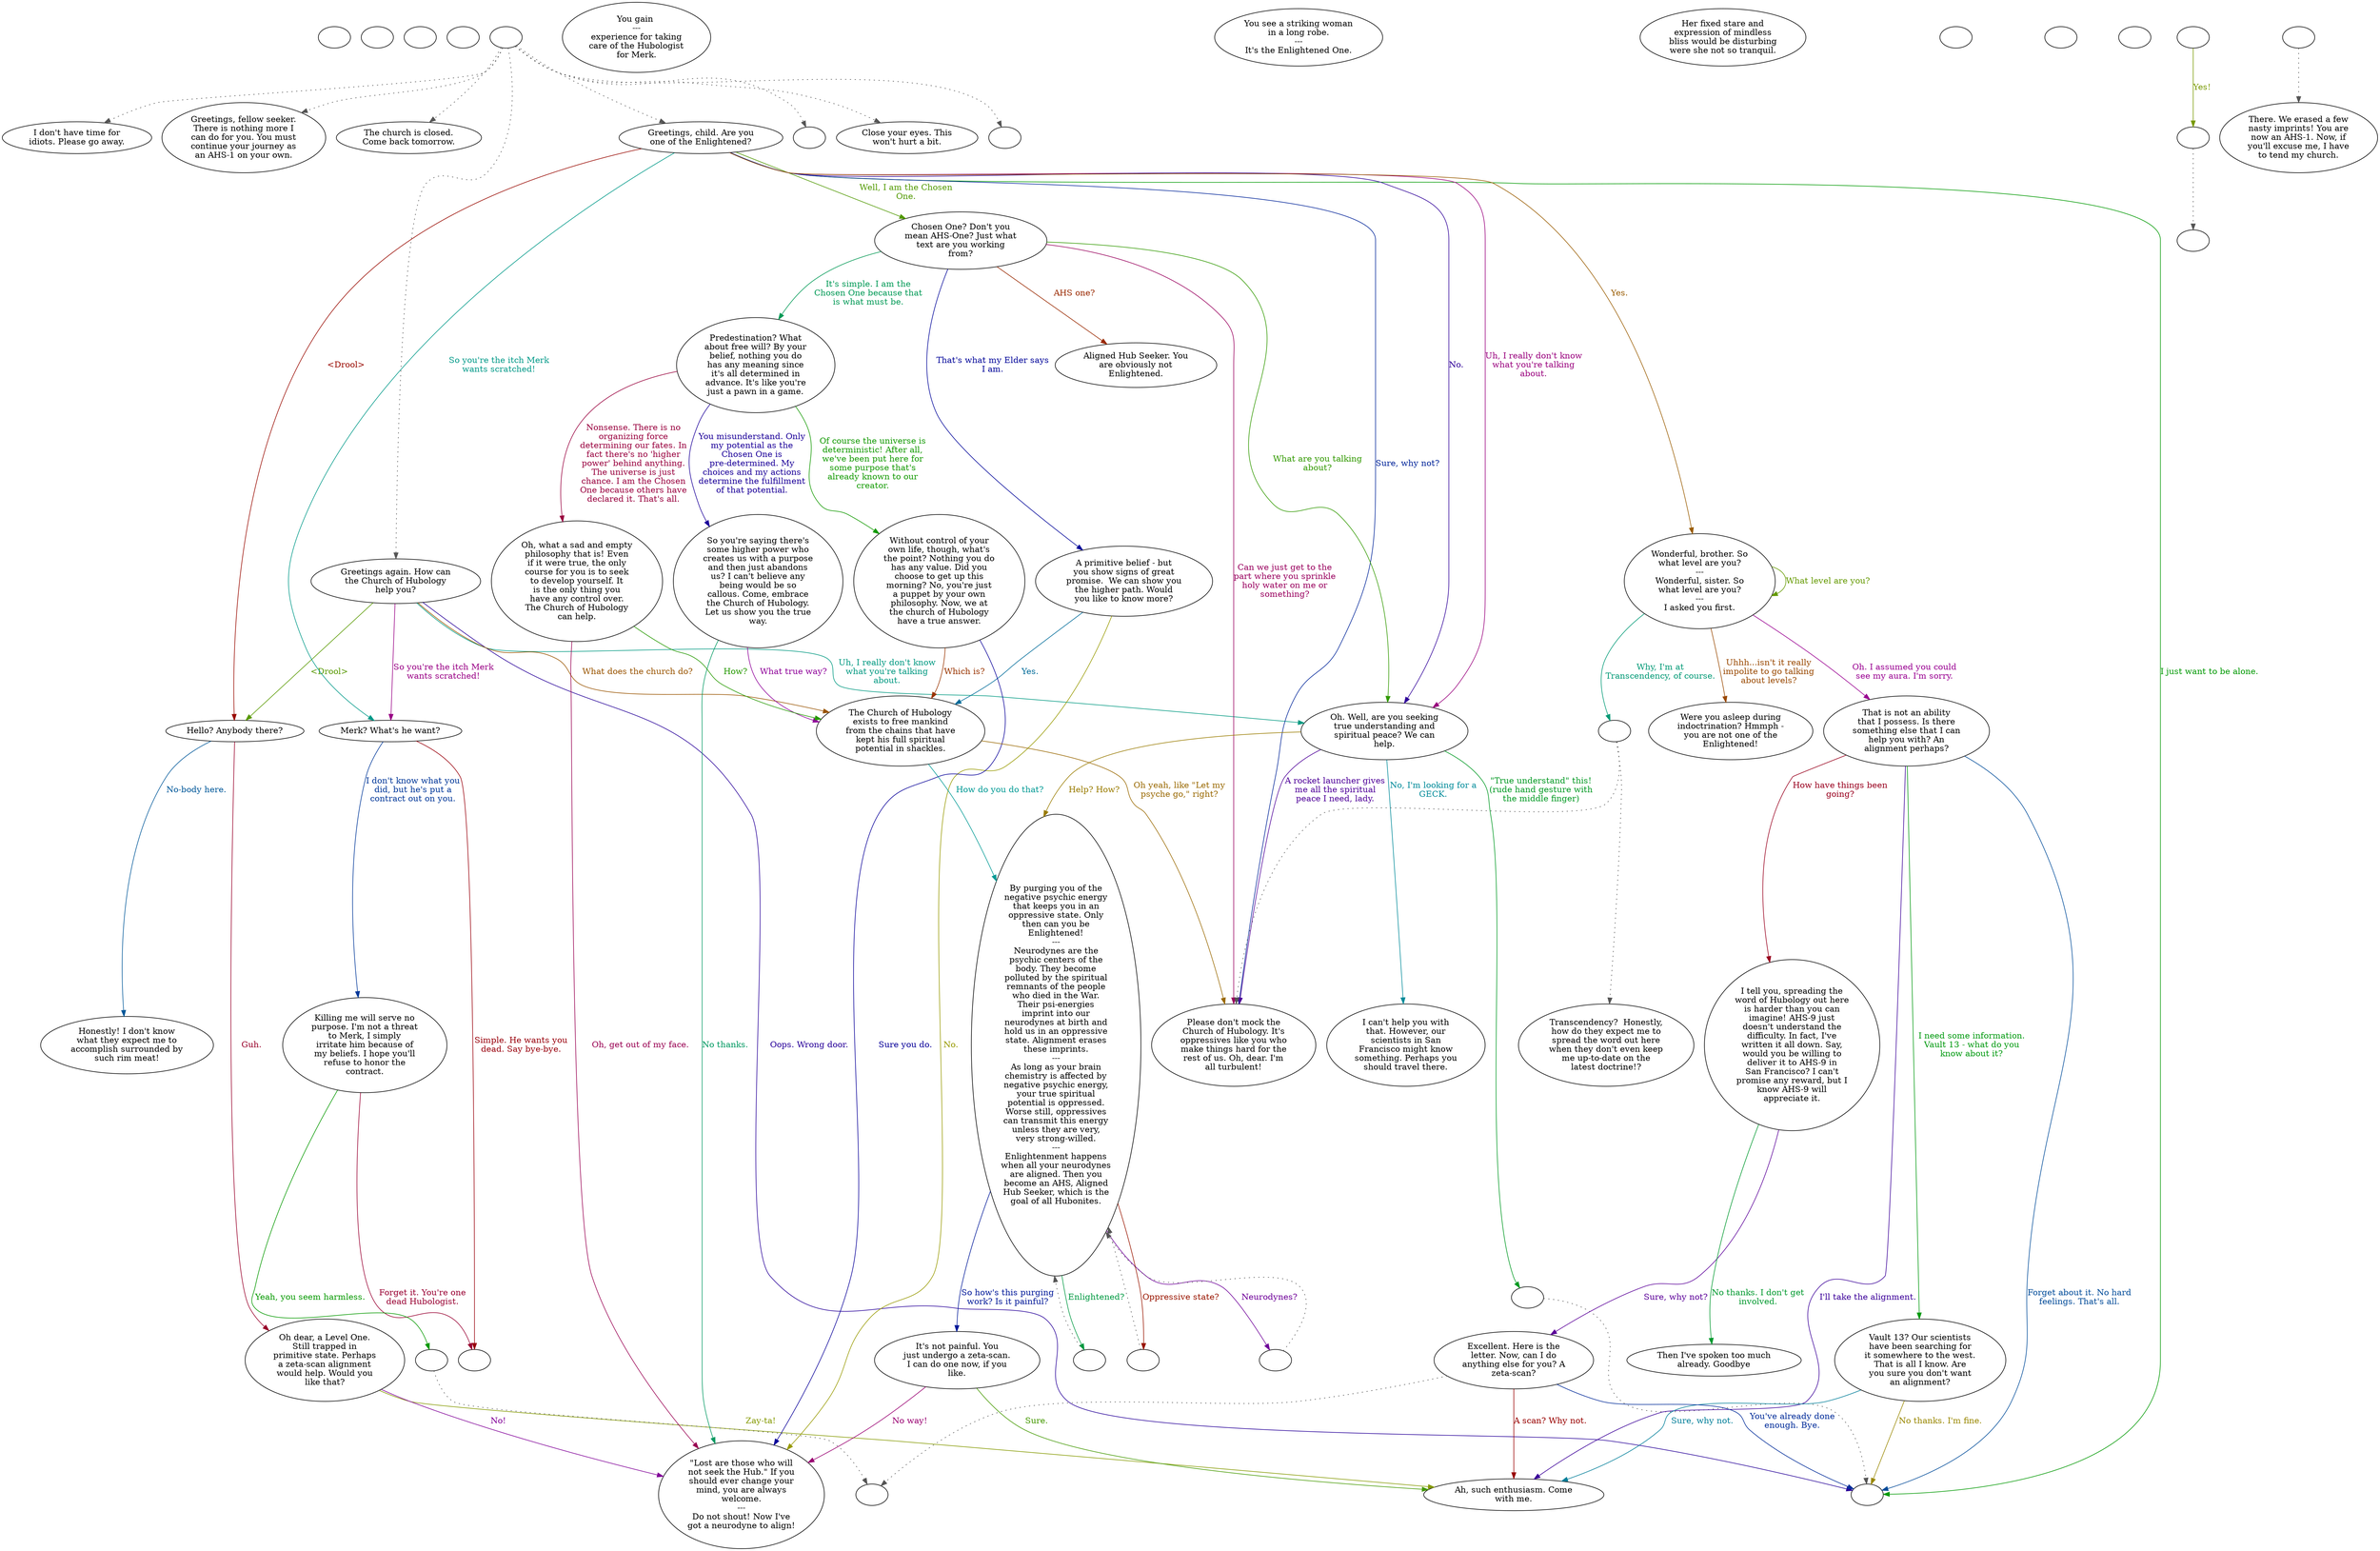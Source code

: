 digraph scenlone {
  "checkPartyMembersNearDoor" [style=filled       fillcolor="#FFFFFF"       color="#000000"]
  "checkPartyMembersNearDoor" [label=""]
  "start" [style=filled       fillcolor="#FFFFFF"       color="#000000"]
  "start" [label=""]
  "critter_p_proc" [style=filled       fillcolor="#FFFFFF"       color="#000000"]
  "critter_p_proc" [label=""]
  "pickup_p_proc" [style=filled       fillcolor="#FFFFFF"       color="#000000"]
  "pickup_p_proc" [label=""]
  "talk_p_proc" [style=filled       fillcolor="#FFFFFF"       color="#000000"]
  "talk_p_proc" -> "Node033" [style=dotted color="#555555"]
  "talk_p_proc" -> "Node036" [style=dotted color="#555555"]
  "talk_p_proc" -> "Node037" [style=dotted color="#555555"]
  "talk_p_proc" -> "Node031" [style=dotted color="#555555"]
  "talk_p_proc" -> "Node001" [style=dotted color="#555555"]
  "talk_p_proc" -> "warpToPos" [style=dotted color="#555555"]
  "talk_p_proc" -> "Node034" [style=dotted color="#555555"]
  "talk_p_proc" -> "warpBackToPos" [style=dotted color="#555555"]
  "talk_p_proc" [label=""]
  "destroy_p_proc" [style=filled       fillcolor="#FFFFFF"       color="#000000"]
  "destroy_p_proc" [label="You gain \n---\nexperience for taking\ncare of the Hubologist\nfor Merk."]
  "look_at_p_proc" [style=filled       fillcolor="#FFFFFF"       color="#000000"]
  "look_at_p_proc" [label="You see a striking woman\nin a long robe.\n---\nIt's the Enlightened One."]
  "description_p_proc" [style=filled       fillcolor="#FFFFFF"       color="#000000"]
  "description_p_proc" [label="Her fixed stare and\nexpression of mindless\nbliss would be disturbing\nwere she not so tranquil."]
  "use_skill_on_p_proc" [style=filled       fillcolor="#FFFFFF"       color="#000000"]
  "use_skill_on_p_proc" [label=""]
  "damage_p_proc" [style=filled       fillcolor="#FFFFFF"       color="#000000"]
  "damage_p_proc" [label=""]
  "map_enter_p_proc" [style=filled       fillcolor="#FFFFFF"       color="#000000"]
  "map_enter_p_proc" [label=""]
  "Node998" [style=filled       fillcolor="#FFFFFF"       color="#000000"]
  "Node998" [label=""]
  "Node999" [style=filled       fillcolor="#FFFFFF"       color="#000000"]
  "Node999" [label=""]
  "Node001" [style=filled       fillcolor="#FFFFFF"       color="#000000"]
  "Node001" [label="Greetings, child. Are you\none of the Enlightened?"]
  "Node001" -> "Node002" [label="<Drool>" color="#990900" fontcolor="#990900"]
  "Node001" -> "Node004" [label="Sure, why not?" color="#002499" fontcolor="#002499"]
  "Node001" -> "Node005" [label="Well, I am the Chosen\nOne." color="#519900" fontcolor="#519900"]
  "Node001" -> "Node006" [label="Uh, I really don't know\nwhat you're talking\nabout." color="#99007D" fontcolor="#99007D"]
  "Node001" -> "Node007" [label="So you're the itch Merk\nwants scratched!" color="#009988" fontcolor="#009988"]
  "Node001" -> "Node008" [label="Yes." color="#995B00" fontcolor="#995B00"]
  "Node001" -> "Node006" [label="No." color="#2F0099" fontcolor="#2F0099"]
  "Node001" -> "Node999" [label="I just want to be alone." color="#009902" fontcolor="#009902"]
  "Node002" [style=filled       fillcolor="#FFFFFF"       color="#000000"]
  "Node002" [label="Hello? Anybody there?"]
  "Node002" -> "Node003" [label="Guh." color="#99002A" fontcolor="#99002A"]
  "Node002" -> "Node009" [label="No-body here." color="#005799" fontcolor="#005799"]
  "Node003" [style=filled       fillcolor="#FFFFFF"       color="#000000"]
  "Node003" [label="Oh dear, a Level One.\nStill trapped in\nprimitive state. Perhaps\na zeta-scan alignment\nwould help. Would you\nlike that?"]
  "Node003" -> "Node010" [label="Zay-ta!" color="#849900" fontcolor="#849900"]
  "Node003" -> "Node011" [label="No!" color="#820099" fontcolor="#820099"]
  "Node004" [style=filled       fillcolor="#FFFFFF"       color="#000000"]
  "Node004" [label="Please don't mock the\nChurch of Hubology. It's\noppressives like you who\nmake things hard for the\nrest of us. Oh, dear. I'm\nall turbulent!"]
  "Node005" [style=filled       fillcolor="#FFFFFF"       color="#000000"]
  "Node005" [label="Chosen One? Don't you\nmean AHS-One? Just what\ntext are you working\nfrom?"]
  "Node005" -> "Node012" [label="It's simple. I am the\nChosen One because that\nis what must be." color="#009955" fontcolor="#009955"]
  "Node005" -> "Node013" [label="AHS one?" color="#992800" fontcolor="#992800"]
  "Node005" -> "Node014" [label="That's what my Elder says\nI am." color="#000499" fontcolor="#000499"]
  "Node005" -> "Node006" [label="What are you talking\nabout?" color="#319900" fontcolor="#319900"]
  "Node005" -> "Node004" [label="Can we just get to the\npart where you sprinkle\nholy water on me or\nsomething?" color="#99005E" fontcolor="#99005E"]
  "Node006" [style=filled       fillcolor="#FFFFFF"       color="#000000"]
  "Node006" [label="Oh. Well, are you seeking\ntrue understanding and\nspiritual peace? We can\nhelp."]
  "Node006" -> "Node015" [label="No, I'm looking for a\nGECK." color="#008A99" fontcolor="#008A99"]
  "Node006" -> "Node016" [label="Help? How?" color="#997B00" fontcolor="#997B00"]
  "Node006" -> "Node004" [label="A rocket launcher gives\nme all the spiritual\npeace I need, lady." color="#4E0099" fontcolor="#4E0099"]
  "Node006" -> "Node999a" [label="\"True understand\" this!\n(rude hand gesture with\nthe middle finger)" color="#009922" fontcolor="#009922"]
  "Node007" [style=filled       fillcolor="#FFFFFF"       color="#000000"]
  "Node007" [label="Merk? What's he want?"]
  "Node007" -> "Node998" [label="Simple. He wants you\ndead. Say bye-bye." color="#99000B" fontcolor="#99000B"]
  "Node007" -> "Node032" [label="I don't know what you\ndid, but he's put a\ncontract out on you." color="#003799" fontcolor="#003799"]
  "Node008" [style=filled       fillcolor="#FFFFFF"       color="#000000"]
  "Node008" [label="Wonderful, brother. So\nwhat level are you?\n---\nWonderful, sister. So\nwhat level are you?\n---\nI asked you first."]
  "Node008" -> "Node008" [label="What level are you?" color="#649900" fontcolor="#649900"]
  "Node008" -> "Node019" [label="Oh. I assumed you could\nsee my aura. I'm sorry." color="#990091" fontcolor="#990091"]
  "Node008" -> "Node224a" [label="Why, I'm at\nTranscendency, of course." color="#009975" fontcolor="#009975"]
  "Node008" -> "Node023" [label="Uhhh...isn't it really\nimpolite to go talking\nabout levels?" color="#994800" fontcolor="#994800"]
  "Node009" [style=filled       fillcolor="#FFFFFF"       color="#000000"]
  "Node009" [label="Honestly! I don't know\nwhat they expect me to\naccomplish surrounded by\nsuch rim meat!"]
  "Node010" [style=filled       fillcolor="#FFFFFF"       color="#000000"]
  "Node010" [label="Ah, such enthusiasm. Come\nwith me."]
  "Node011" [style=filled       fillcolor="#FFFFFF"       color="#000000"]
  "Node011" [label="\"Lost are those who will\nnot seek the Hub.\" If you\nshould ever change your\nmind, you are always\nwelcome.\n---\nDo not shout! Now I've\ngot a neurodyne to align!"]
  "Node012" [style=filled       fillcolor="#FFFFFF"       color="#000000"]
  "Node012" [label="Predestination? What\nabout free will? By your\nbelief, nothing you do\nhas any meaning since\nit's all determined in\nadvance. It's like you're\njust a pawn in a game."]
  "Node012" -> "Node024" [label="You misunderstand. Only\nmy potential as the\nChosen One is\npre-determined. My\nchoices and my actions\ndetermine the fulfillment\nof that potential." color="#1B0099" fontcolor="#1B0099"]
  "Node012" -> "Node025" [label="Of course the universe is\ndeterministic! After all,\nwe've been put here for\nsome purpose that's\nalready known to our\ncreator." color="#119900" fontcolor="#119900"]
  "Node012" -> "Node026" [label="Nonsense. There is no\norganizing force\ndetermining our fates. In\nfact there's no 'higher\npower' behind anything.\nThe universe is just\nchance. I am the Chosen\nOne because others have\ndeclared it. That's all." color="#99003E" fontcolor="#99003E"]
  "Node013" [style=filled       fillcolor="#FFFFFF"       color="#000000"]
  "Node013" [label="Aligned Hub Seeker. You\nare obviously not\nEnlightened."]
  "Node014" [style=filled       fillcolor="#FFFFFF"       color="#000000"]
  "Node014" [label="A primitive belief - but\nyou show signs of great\npromise.  We can show you\nthe higher path. Would\nyou like to know more?"]
  "Node014" -> "Node018" [label="Yes." color="#006B99" fontcolor="#006B99"]
  "Node014" -> "Node011" [label="No." color="#979900" fontcolor="#979900"]
  "Node015" [style=filled       fillcolor="#FFFFFF"       color="#000000"]
  "Node015" [label="I can't help you with\nthat. However, our\nscientists in San\nFrancisco might know\nsomething. Perhaps you\nshould travel there."]
  "Node016" [style=filled       fillcolor="#FFFFFF"       color="#000000"]
  "Node016" [label="By purging you of the\nnegative psychic energy\nthat keeps you in an\noppressive state. Only\nthen can you be\nEnlightened!\n---\nNeurodynes are the\npsychic centers of the\nbody. They become\npolluted by the spiritual\nremnants of the people\nwho died in the War.\nTheir psi-energies\nimprint into our\nneurodynes at birth and\nhold us in an oppressive\nstate. Alignment erases\nthese imprints.\n---\nAs long as your brain\nchemistry is affected by\nnegative psychic energy,\nyour true spiritual\npotential is oppressed.\nWorse still, oppressives\ncan transmit this energy\nunless they are very,\nvery strong-willed.\n---\nEnlightenment happens\nwhen all your neurodynes\nare aligned. Then you\nbecome an AHS, Aligned\nHub Seeker, which is the\ngoal of all Hubonites."]
  "Node016" -> "Node0161" [label="Neurodynes?" color="#6E0099" fontcolor="#6E0099"]
  "Node016" -> "Node0163" [label="Enlightened?" color="#009941" fontcolor="#009941"]
  "Node016" -> "Node0162" [label="Oppressive state?" color="#991500" fontcolor="#991500"]
  "Node016" -> "Node017" [label="So how's this purging\nwork? Is it painful?" color="#001899" fontcolor="#001899"]
  "Node017" [style=filled       fillcolor="#FFFFFF"       color="#000000"]
  "Node017" [label="It's not painful. You\njust undergo a zeta-scan.\nI can do one now, if you\nlike."]
  "Node017" -> "Node010" [label="Sure." color="#449900" fontcolor="#449900"]
  "Node017" -> "Node011" [label="No way!" color="#990071" fontcolor="#990071"]
  "Node018" [style=filled       fillcolor="#FFFFFF"       color="#000000"]
  "Node018" [label="The Church of Hubology\nexists to free mankind\nfrom the chains that have\nkept his full spiritual\npotential in shackles."]
  "Node018" -> "Node016" [label="How do you do that?" color="#009994" fontcolor="#009994"]
  "Node018" -> "Node004" [label="Oh yeah, like \"Let my\npsyche go,\" right?" color="#996800" fontcolor="#996800"]
  "Node019" [style=filled       fillcolor="#FFFFFF"       color="#000000"]
  "Node019" [label="That is not an ability\nthat I possess. Is there\nsomething else that I can\nhelp you with? An\nalignment perhaps?"]
  "Node019" -> "Node010" [label="I'll take the alignment." color="#3B0099" fontcolor="#3B0099"]
  "Node019" -> "Node027" [label="I need some information.\nVault 13 - what do you\nknow about it?" color="#00990E" fontcolor="#00990E"]
  "Node019" -> "Node028" [label="How have things been\ngoing?" color="#99001E" fontcolor="#99001E"]
  "Node019" -> "Node999" [label="Forget about it. No hard\nfeelings. That's all." color="#004B99" fontcolor="#004B99"]
  "Node020" [style=filled       fillcolor="#FFFFFF"       color="#000000"]
  "Node020" [label=" "]
  "Node020" -> "Node021a" [label="Yes!" color="#789900" fontcolor="#789900"]
  "Node021" [style=filled       fillcolor="#FFFFFF"       color="#000000"]
  "Node021" [label=" "]
  "Node022" [style=filled       fillcolor="#FFFFFF"       color="#000000"]
  "Node022" [label="Transcendency?  Honestly,\nhow do they expect me to\nspread the word out here\nwhen they don't even keep\nme up-to-date on the\nlatest doctrine!?"]
  "Node023" [style=filled       fillcolor="#FFFFFF"       color="#000000"]
  "Node023" [label="Were you asleep during\nindoctrination? Hmmph -\nyou are not one of the\nEnlightened!"]
  "Node024" [style=filled       fillcolor="#FFFFFF"       color="#000000"]
  "Node024" [label="So you're saying there's\nsome higher power who\ncreates us with a purpose\nand then just abandons\nus? I can't believe any\nbeing would be so\ncallous. Come, embrace\nthe Church of Hubology.\nLet us show you the true\nway."]
  "Node024" -> "Node018" [label="What true way?" color="#8E0099" fontcolor="#8E0099"]
  "Node024" -> "Node011" [label="No thanks." color="#009961" fontcolor="#009961"]
  "Node025" [style=filled       fillcolor="#FFFFFF"       color="#000000"]
  "Node025" [label="Without control of your\nown life, though, what's\nthe point? Nothing you do\nhas any value. Did you\nchoose to get up this\nmorning? No, you're just\na puppet by your own\nphilosophy. Now, we at\nthe church of Hubology\nhave a true answer."]
  "Node025" -> "Node018" [label="Which is?" color="#993400" fontcolor="#993400"]
  "Node025" -> "Node011" [label="Sure you do." color="#080099" fontcolor="#080099"]
  "Node026" [style=filled       fillcolor="#FFFFFF"       color="#000000"]
  "Node026" [label="Oh, what a sad and empty\nphilosophy that is! Even\nif it were true, the only\ncourse for you is to seek\nto develop yourself. It\nis the only thing you\nhave any control over.\nThe Church of Hubology\ncan help."]
  "Node026" -> "Node018" [label="How?" color="#259900" fontcolor="#259900"]
  "Node026" -> "Node011" [label="Oh, get out of my face." color="#990052" fontcolor="#990052"]
  "Node027" [style=filled       fillcolor="#FFFFFF"       color="#000000"]
  "Node027" [label="Vault 13? Our scientists\nhave been searching for\nit somewhere to the west.\nThat is all I know. Are\nyou sure you don't want\nan alignment?"]
  "Node027" -> "Node010" [label="Sure, why not." color="#007E99" fontcolor="#007E99"]
  "Node027" -> "Node999" [label="No thanks. I'm fine." color="#998700" fontcolor="#998700"]
  "Node028" [style=filled       fillcolor="#FFFFFF"       color="#000000"]
  "Node028" [label="I tell you, spreading the\nword of Hubology out here\nis harder than you can\nimagine! AHS-9 just\ndoesn't understand the\ndifficulty. In fact, I've\nwritten it all down. Say,\nwould you be willing to\ndeliver it to AHS-9 in\nSan Francisco? I can't\npromise any reward, but I\nknow AHS-9 will\nappreciate it."]
  "Node028" -> "Node029" [label="Sure, why not?" color="#5B0099" fontcolor="#5B0099"]
  "Node028" -> "Node030" [label="No thanks. I don't get\ninvolved." color="#00992E" fontcolor="#00992E"]
  "Node029" [style=filled       fillcolor="#FFFFFF"       color="#000000"]
  "Node029" -> "giveLetter" [style=dotted color="#555555"]
  "Node029" [label="Excellent. Here is the\nletter. Now, can I do\nanything else for you? A\nzeta-scan?"]
  "Node029" -> "Node010" [label="A scan? Why not." color="#990100" fontcolor="#990100"]
  "Node029" -> "Node999" [label="You've already done\nenough. Bye." color="#002B99" fontcolor="#002B99"]
  "Node030" [style=filled       fillcolor="#FFFFFF"       color="#000000"]
  "Node030" [label="Then I've spoken too much\nalready. Goodbye"]
  "Node031" [style=filled       fillcolor="#FFFFFF"       color="#000000"]
  "Node031" [label="Greetings again. How can\nthe Church of Hubology\nhelp you?"]
  "Node031" -> "Node002" [label="<Drool>" color="#589900" fontcolor="#589900"]
  "Node031" -> "Node007" [label="So you're the itch Merk\nwants scratched!" color="#990085" fontcolor="#990085"]
  "Node031" -> "Node006" [label="Uh, I really don't know\nwhat you're talking\nabout." color="#009981" fontcolor="#009981"]
  "Node031" -> "Node018" [label="What does the church do?" color="#995400" fontcolor="#995400"]
  "Node031" -> "Node999" [label="Oops. Wrong door." color="#270099" fontcolor="#270099"]
  "Node032" [style=filled       fillcolor="#FFFFFF"       color="#000000"]
  "Node032" [label="Killing me will serve no\npurpose. I'm not a threat\nto Merk, I simply\nirritate him because of\nmy beliefs. I hope you'll\nrefuse to honor the\ncontract."]
  "Node032" -> "Node998a" [label="Yeah, you seem harmless." color="#059900" fontcolor="#059900"]
  "Node032" -> "Node998" [label="Forget it. You're one\ndead Hubologist." color="#990032" fontcolor="#990032"]
  "Node033" [style=filled       fillcolor="#FFFFFF"       color="#000000"]
  "Node033" [label="I don't have time for\nidiots. Please go away."]
  "Node034" [style=filled       fillcolor="#FFFFFF"       color="#000000"]
  "Node034" [label="Close your eyes. This\nwon't hurt a bit."]
  "Node035" [style=filled       fillcolor="#FFFFFF"       color="#000000"]
  "Node035" [label="There. We erased a few\nnasty imprints! You are\nnow an AHS-1. Now, if\nyou'll excuse me, I have\nto tend my church."]
  "Node036" [style=filled       fillcolor="#FFFFFF"       color="#000000"]
  "Node036" [label="Greetings, fellow seeker.\nThere is nothing more I\ncan do for you. You must\ncontinue your journey as\nan AHS-1 on your own."]
  "Node037" [style=filled       fillcolor="#FFFFFF"       color="#000000"]
  "Node037" [label="The church is closed.\nCome back tomorrow."]
  "giveLetter" [style=filled       fillcolor="#FFFFFF"       color="#000000"]
  "giveLetter" [label=""]
  "warpToPos" [style=filled       fillcolor="#FFFFFF"       color="#000000"]
  "warpToPos" [label=""]
  "warpBackToPos" [style=filled       fillcolor="#FFFFFF"       color="#000000"]
  "warpBackToPos" [label=""]
  "Node999a" [style=filled       fillcolor="#FFFFFF"       color="#000000"]
  "Node999a" -> "Node999" [style=dotted color="#555555"]
  "Node999a" [label=""]
  "Node224a" [style=filled       fillcolor="#FFFFFF"       color="#000000"]
  "Node224a" -> "Node022" [style=dotted color="#555555"]
  "Node224a" -> "Node004" [style=dotted color="#555555"]
  "Node224a" [label=""]
  "Node0161" [style=filled       fillcolor="#FFFFFF"       color="#000000"]
  "Node0161" -> "Node016" [style=dotted color="#555555"]
  "Node0161" [label=""]
  "Node0162" [style=filled       fillcolor="#FFFFFF"       color="#000000"]
  "Node0162" -> "Node016" [style=dotted color="#555555"]
  "Node0162" [label=""]
  "Node0163" [style=filled       fillcolor="#FFFFFF"       color="#000000"]
  "Node0163" -> "Node016" [style=dotted color="#555555"]
  "Node0163" [label=""]
  "Node021a" [style=filled       fillcolor="#FFFFFF"       color="#000000"]
  "Node021a" -> "Node021" [style=dotted color="#555555"]
  "Node021a" [label=""]
  "Node998a" [style=filled       fillcolor="#FFFFFF"       color="#000000"]
  "Node998a" -> "giveLetter" [style=dotted color="#555555"]
  "Node998a" [label=""]
  "Node35a" [style=filled       fillcolor="#FFFFFF"       color="#000000"]
  "Node35a" -> "Node035" [style=dotted color="#555555"]
  "Node35a" [label=""]
}
